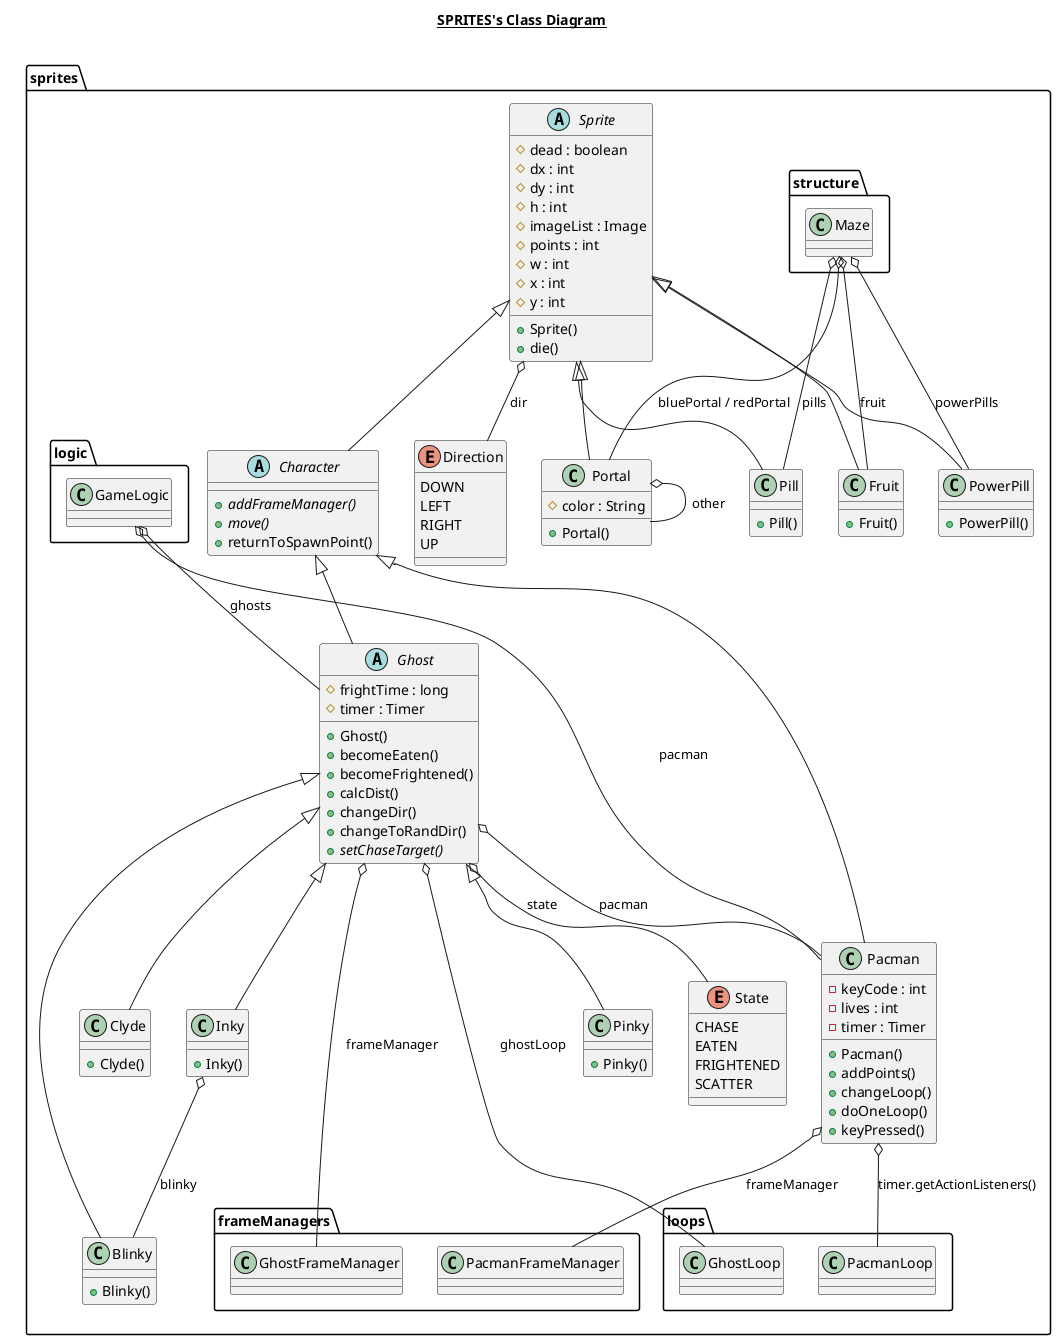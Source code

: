 @startuml

title __SPRITES's Class Diagram__\n

  namespace sprites {
      class sprites.Blinky {
          + Blinky()
      }
      abstract class sprites.Character {
          {abstract} + addFrameManager()
          {abstract} + move()
          + returnToSpawnPoint()
      }
      class sprites.Clyde {
          + Clyde()
      }
      enum Direction {
        DOWN
        LEFT
        RIGHT
        UP
      }
      
      class sprites.Fruit {
          + Fruit()
      }
      abstract class sprites.Ghost {
          # frightTime : long
          # timer : Timer
          + Ghost()
          + becomeEaten()
          + becomeFrightened()
          + calcDist()
          + changeDir()
          + changeToRandDir()
          {abstract} + setChaseTarget()
      }
      class sprites.Inky {
          + Inky()
      }
      class sprites.Pacman {
          - keyCode : int
          - lives : int
          - timer : Timer
          + Pacman()
          + addPoints()
          + changeLoop()
          + doOneLoop()
          + keyPressed()
      }
      class sprites.Pill {
          + Pill()
      }
      class sprites.Pinky {
          + Pinky()
      }
      class sprites.Portal {
          # color : String
          + Portal()
      }
      class sprites.PowerPill {
          + PowerPill()
      }
      abstract class sprites.Sprite {
          # dead : boolean
          # dx : int
          # dy : int
          # h : int
          # imageList : Image
          # points : int
          # w : int
          # x : int
          # y : int
          + Sprite()
          + die()
      }
      enum State {
        CHASE
        EATEN
        FRIGHTENED
        SCATTER
      }

  sprites.Blinky -up-|> sprites.Ghost
  sprites.Character -up-|> sprites.Sprite
  sprites.Clyde -up-|> sprites.Ghost
  sprites.Fruit -up-|> sprites.Sprite
  sprites.Ghost -up-|> sprites.Character
  sprites.Ghost o-- frameManagers.GhostFrameManager : frameManager
  sprites.Ghost o-- loops.GhostLoop : ghostLoop
  sprites.Pacman o-- loops.PacmanLoop : timer.getActionListeners()
  sprites.Ghost o-- sprites.Pacman : pacman
  sprites.Ghost o-- sprites.State : state
  sprites.Inky -up-|> sprites.Ghost
  sprites.Inky o-- sprites.Blinky : blinky
  sprites.Pacman -up-|> sprites.Character
  sprites.Pacman o-- frameManagers.PacmanFrameManager : frameManager
  sprites.Pill -up-|> sprites.Sprite
  sprites.Pinky -up-|> sprites.Ghost
  sprites.Portal -up-|> sprites.Sprite
  sprites.Portal o-- sprites.Portal : other
  sprites.PowerPill -up-|> sprites.Sprite
  sprites.Sprite o-- sprites.Direction : dir
  logic.GameLogic o-- sprites.Pacman : pacman
    logic.GameLogic o-- sprites.Ghost : ghosts
  structure.Maze o-- sprites.Portal : bluePortal / redPortal
    structure.Maze o-- sprites.Pill : pills
    structure.Maze o-- sprites.Fruit : fruit
    structure.Maze o-- sprites.PowerPill : powerPills


@enduml
